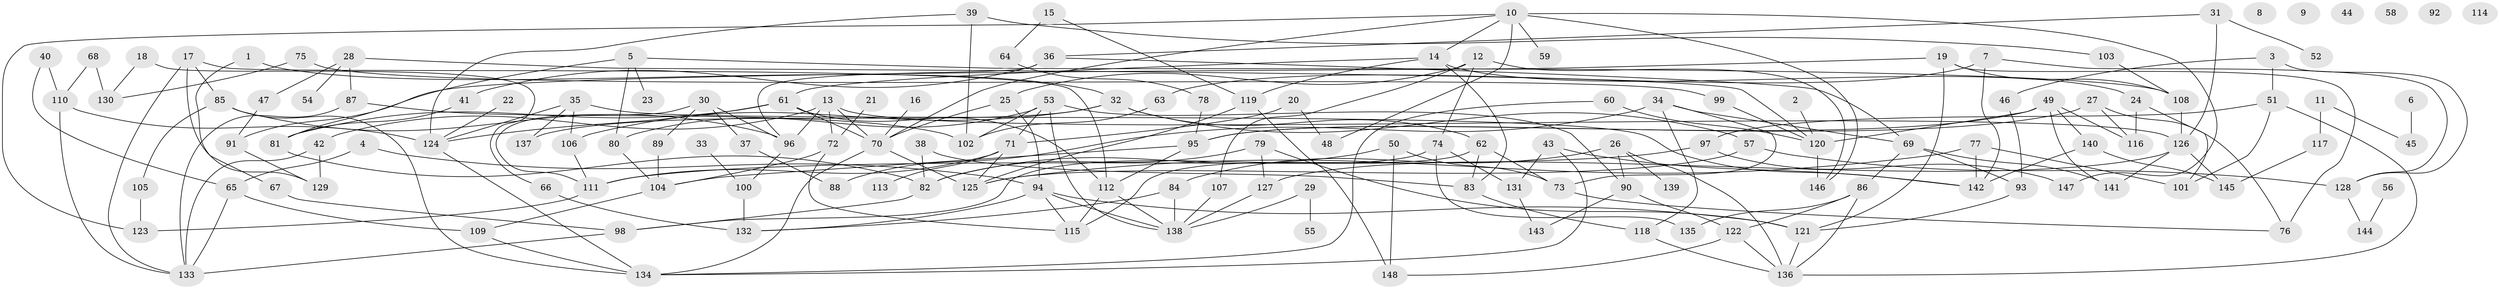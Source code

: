 // Generated by graph-tools (version 1.1) at 2025/49/03/09/25 03:49:05]
// undirected, 148 vertices, 230 edges
graph export_dot {
graph [start="1"]
  node [color=gray90,style=filled];
  1;
  2;
  3;
  4;
  5;
  6;
  7;
  8;
  9;
  10;
  11;
  12;
  13;
  14;
  15;
  16;
  17;
  18;
  19;
  20;
  21;
  22;
  23;
  24;
  25;
  26;
  27;
  28;
  29;
  30;
  31;
  32;
  33;
  34;
  35;
  36;
  37;
  38;
  39;
  40;
  41;
  42;
  43;
  44;
  45;
  46;
  47;
  48;
  49;
  50;
  51;
  52;
  53;
  54;
  55;
  56;
  57;
  58;
  59;
  60;
  61;
  62;
  63;
  64;
  65;
  66;
  67;
  68;
  69;
  70;
  71;
  72;
  73;
  74;
  75;
  76;
  77;
  78;
  79;
  80;
  81;
  82;
  83;
  84;
  85;
  86;
  87;
  88;
  89;
  90;
  91;
  92;
  93;
  94;
  95;
  96;
  97;
  98;
  99;
  100;
  101;
  102;
  103;
  104;
  105;
  106;
  107;
  108;
  109;
  110;
  111;
  112;
  113;
  114;
  115;
  116;
  117;
  118;
  119;
  120;
  121;
  122;
  123;
  124;
  125;
  126;
  127;
  128;
  129;
  130;
  131;
  132;
  133;
  134;
  135;
  136;
  137;
  138;
  139;
  140;
  141;
  142;
  143;
  144;
  145;
  146;
  147;
  148;
  1 -- 32;
  1 -- 67;
  2 -- 120;
  3 -- 46;
  3 -- 51;
  3 -- 128;
  4 -- 65;
  4 -- 94;
  5 -- 23;
  5 -- 80;
  5 -- 81;
  5 -- 108;
  6 -- 45;
  7 -- 63;
  7 -- 128;
  7 -- 142;
  10 -- 14;
  10 -- 48;
  10 -- 59;
  10 -- 70;
  10 -- 123;
  10 -- 146;
  10 -- 147;
  11 -- 45;
  11 -- 117;
  12 -- 25;
  12 -- 74;
  12 -- 107;
  12 -- 146;
  13 -- 42;
  13 -- 70;
  13 -- 72;
  13 -- 96;
  13 -- 126;
  14 -- 24;
  14 -- 61;
  14 -- 83;
  14 -- 119;
  15 -- 64;
  15 -- 119;
  16 -- 70;
  17 -- 85;
  17 -- 112;
  17 -- 129;
  17 -- 133;
  18 -- 66;
  18 -- 130;
  19 -- 76;
  19 -- 91;
  19 -- 108;
  19 -- 121;
  20 -- 48;
  20 -- 71;
  21 -- 72;
  22 -- 124;
  24 -- 101;
  24 -- 116;
  25 -- 70;
  25 -- 94;
  26 -- 84;
  26 -- 90;
  26 -- 136;
  26 -- 139;
  27 -- 76;
  27 -- 95;
  27 -- 116;
  28 -- 47;
  28 -- 54;
  28 -- 87;
  28 -- 120;
  29 -- 55;
  29 -- 138;
  30 -- 37;
  30 -- 89;
  30 -- 96;
  30 -- 111;
  31 -- 36;
  31 -- 52;
  31 -- 126;
  32 -- 57;
  32 -- 62;
  32 -- 106;
  32 -- 137;
  33 -- 100;
  34 -- 69;
  34 -- 73;
  34 -- 88;
  34 -- 118;
  35 -- 106;
  35 -- 124;
  35 -- 137;
  35 -- 142;
  36 -- 41;
  36 -- 69;
  36 -- 96;
  37 -- 88;
  38 -- 82;
  38 -- 83;
  39 -- 102;
  39 -- 103;
  39 -- 124;
  40 -- 65;
  40 -- 110;
  41 -- 81;
  42 -- 129;
  42 -- 133;
  43 -- 131;
  43 -- 134;
  43 -- 142;
  46 -- 93;
  47 -- 91;
  49 -- 95;
  49 -- 116;
  49 -- 120;
  49 -- 140;
  49 -- 141;
  50 -- 73;
  50 -- 82;
  50 -- 148;
  51 -- 97;
  51 -- 101;
  51 -- 136;
  53 -- 71;
  53 -- 80;
  53 -- 90;
  53 -- 102;
  53 -- 138;
  56 -- 144;
  57 -- 125;
  57 -- 128;
  60 -- 120;
  60 -- 134;
  61 -- 70;
  61 -- 81;
  61 -- 112;
  61 -- 124;
  62 -- 73;
  62 -- 83;
  62 -- 115;
  63 -- 102;
  64 -- 78;
  65 -- 109;
  65 -- 133;
  66 -- 132;
  67 -- 98;
  68 -- 110;
  68 -- 130;
  69 -- 86;
  69 -- 93;
  69 -- 141;
  70 -- 125;
  70 -- 134;
  71 -- 111;
  71 -- 113;
  71 -- 125;
  72 -- 104;
  72 -- 115;
  73 -- 76;
  74 -- 98;
  74 -- 131;
  74 -- 135;
  75 -- 99;
  75 -- 130;
  77 -- 101;
  77 -- 125;
  77 -- 142;
  78 -- 95;
  79 -- 82;
  79 -- 121;
  79 -- 127;
  80 -- 104;
  81 -- 82;
  82 -- 98;
  83 -- 118;
  84 -- 132;
  84 -- 138;
  85 -- 96;
  85 -- 105;
  85 -- 134;
  86 -- 122;
  86 -- 135;
  86 -- 136;
  87 -- 102;
  87 -- 133;
  89 -- 104;
  90 -- 122;
  90 -- 143;
  91 -- 129;
  93 -- 121;
  94 -- 115;
  94 -- 121;
  94 -- 132;
  94 -- 138;
  95 -- 104;
  95 -- 112;
  96 -- 100;
  97 -- 111;
  97 -- 147;
  98 -- 133;
  99 -- 120;
  100 -- 132;
  103 -- 108;
  104 -- 109;
  105 -- 123;
  106 -- 111;
  107 -- 138;
  108 -- 126;
  109 -- 134;
  110 -- 124;
  110 -- 133;
  111 -- 123;
  112 -- 115;
  112 -- 138;
  117 -- 145;
  118 -- 136;
  119 -- 125;
  119 -- 148;
  120 -- 146;
  121 -- 136;
  122 -- 136;
  122 -- 148;
  124 -- 134;
  126 -- 127;
  126 -- 141;
  126 -- 145;
  127 -- 138;
  128 -- 144;
  131 -- 143;
  140 -- 142;
  140 -- 145;
}

